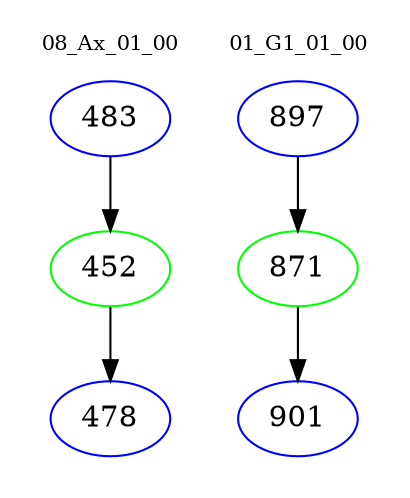 digraph{
subgraph cluster_0 {
color = white
label = "08_Ax_01_00";
fontsize=10;
T0_483 [label="483", color="blue"]
T0_483 -> T0_452 [color="black"]
T0_452 [label="452", color="green"]
T0_452 -> T0_478 [color="black"]
T0_478 [label="478", color="blue"]
}
subgraph cluster_1 {
color = white
label = "01_G1_01_00";
fontsize=10;
T1_897 [label="897", color="blue"]
T1_897 -> T1_871 [color="black"]
T1_871 [label="871", color="green"]
T1_871 -> T1_901 [color="black"]
T1_901 [label="901", color="blue"]
}
}
